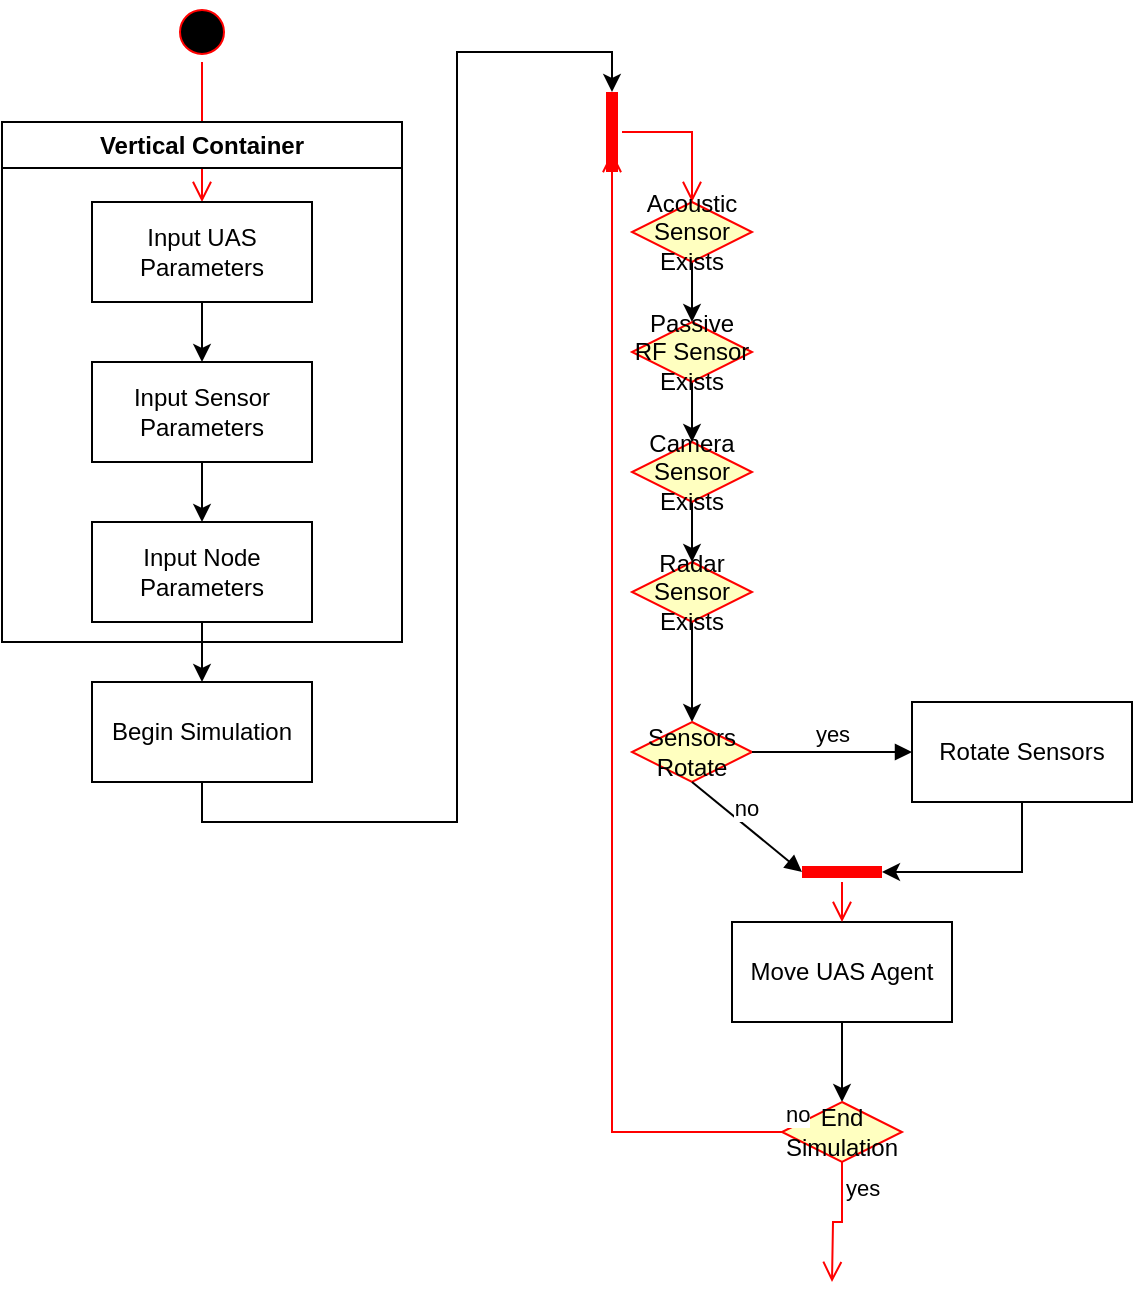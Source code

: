 <mxfile version="24.6.4" type="github">
  <diagram name="Page-1" id="L44xJOwaPrE3bIe5Eiis">
    <mxGraphModel dx="746" dy="458" grid="1" gridSize="10" guides="1" tooltips="1" connect="1" arrows="1" fold="1" page="1" pageScale="1" pageWidth="850" pageHeight="1100" math="0" shadow="0">
      <root>
        <mxCell id="0" />
        <mxCell id="1" parent="0" />
        <mxCell id="Ei4I9Hg9-e1iZ-SWn0L6-1" value="" style="ellipse;html=1;shape=startState;fillColor=#000000;strokeColor=#ff0000;" vertex="1" parent="1">
          <mxGeometry x="140" y="30" width="30" height="30" as="geometry" />
        </mxCell>
        <mxCell id="Ei4I9Hg9-e1iZ-SWn0L6-2" value="" style="edgeStyle=orthogonalEdgeStyle;html=1;verticalAlign=bottom;endArrow=open;endSize=8;strokeColor=#ff0000;rounded=0;" edge="1" source="Ei4I9Hg9-e1iZ-SWn0L6-1" parent="1">
          <mxGeometry relative="1" as="geometry">
            <mxPoint x="155" y="130" as="targetPoint" />
          </mxGeometry>
        </mxCell>
        <mxCell id="Ei4I9Hg9-e1iZ-SWn0L6-7" style="edgeStyle=orthogonalEdgeStyle;rounded=0;orthogonalLoop=1;jettySize=auto;html=1;exitX=0.5;exitY=1;exitDx=0;exitDy=0;entryX=0.5;entryY=0;entryDx=0;entryDy=0;" edge="1" parent="1" source="Ei4I9Hg9-e1iZ-SWn0L6-3" target="Ei4I9Hg9-e1iZ-SWn0L6-4">
          <mxGeometry relative="1" as="geometry" />
        </mxCell>
        <mxCell id="Ei4I9Hg9-e1iZ-SWn0L6-3" value="Input UAS Parameters" style="html=1;whiteSpace=wrap;" vertex="1" parent="1">
          <mxGeometry x="100" y="130" width="110" height="50" as="geometry" />
        </mxCell>
        <mxCell id="Ei4I9Hg9-e1iZ-SWn0L6-8" style="edgeStyle=orthogonalEdgeStyle;rounded=0;orthogonalLoop=1;jettySize=auto;html=1;exitX=0.5;exitY=1;exitDx=0;exitDy=0;entryX=0.5;entryY=0;entryDx=0;entryDy=0;" edge="1" parent="1" source="Ei4I9Hg9-e1iZ-SWn0L6-4" target="Ei4I9Hg9-e1iZ-SWn0L6-5">
          <mxGeometry relative="1" as="geometry" />
        </mxCell>
        <mxCell id="Ei4I9Hg9-e1iZ-SWn0L6-4" value="Input Sensor Parameters" style="html=1;whiteSpace=wrap;" vertex="1" parent="1">
          <mxGeometry x="100" y="210" width="110" height="50" as="geometry" />
        </mxCell>
        <mxCell id="Ei4I9Hg9-e1iZ-SWn0L6-9" style="edgeStyle=orthogonalEdgeStyle;rounded=0;orthogonalLoop=1;jettySize=auto;html=1;exitX=0.5;exitY=1;exitDx=0;exitDy=0;entryX=0.5;entryY=0;entryDx=0;entryDy=0;" edge="1" parent="1" source="Ei4I9Hg9-e1iZ-SWn0L6-5" target="Ei4I9Hg9-e1iZ-SWn0L6-6">
          <mxGeometry relative="1" as="geometry" />
        </mxCell>
        <mxCell id="Ei4I9Hg9-e1iZ-SWn0L6-5" value="Input Node Parameters" style="html=1;whiteSpace=wrap;" vertex="1" parent="1">
          <mxGeometry x="100" y="290" width="110" height="50" as="geometry" />
        </mxCell>
        <mxCell id="Ei4I9Hg9-e1iZ-SWn0L6-35" style="edgeStyle=orthogonalEdgeStyle;rounded=0;orthogonalLoop=1;jettySize=auto;html=1;exitX=0.5;exitY=1;exitDx=0;exitDy=0;entryX=1;entryY=0.5;entryDx=0;entryDy=0;entryPerimeter=0;" edge="1" parent="1" source="Ei4I9Hg9-e1iZ-SWn0L6-6" target="Ei4I9Hg9-e1iZ-SWn0L6-11">
          <mxGeometry relative="1" as="geometry">
            <mxPoint x="320" y="142" as="targetPoint" />
          </mxGeometry>
        </mxCell>
        <mxCell id="Ei4I9Hg9-e1iZ-SWn0L6-6" value="Begin Simulation" style="html=1;whiteSpace=wrap;" vertex="1" parent="1">
          <mxGeometry x="100" y="370" width="110" height="50" as="geometry" />
        </mxCell>
        <mxCell id="Ei4I9Hg9-e1iZ-SWn0L6-10" value="Vertical Container" style="swimlane;whiteSpace=wrap;html=1;" vertex="1" parent="1">
          <mxGeometry x="55" y="90" width="200" height="260" as="geometry">
            <mxRectangle x="55" y="90" width="140" height="30" as="alternateBounds" />
          </mxGeometry>
        </mxCell>
        <mxCell id="Ei4I9Hg9-e1iZ-SWn0L6-11" value="" style="shape=line;html=1;strokeWidth=6;strokeColor=#ff0000;rotation=-90;" vertex="1" parent="1">
          <mxGeometry x="340" y="90" width="40" height="10" as="geometry" />
        </mxCell>
        <mxCell id="Ei4I9Hg9-e1iZ-SWn0L6-12" value="" style="edgeStyle=orthogonalEdgeStyle;html=1;verticalAlign=bottom;endArrow=open;endSize=8;strokeColor=#ff0000;rounded=0;" edge="1" source="Ei4I9Hg9-e1iZ-SWn0L6-11" parent="1" target="Ei4I9Hg9-e1iZ-SWn0L6-13">
          <mxGeometry relative="1" as="geometry">
            <mxPoint x="390" y="130" as="targetPoint" />
          </mxGeometry>
        </mxCell>
        <mxCell id="Ei4I9Hg9-e1iZ-SWn0L6-17" style="edgeStyle=orthogonalEdgeStyle;rounded=0;orthogonalLoop=1;jettySize=auto;html=1;exitX=0.5;exitY=1;exitDx=0;exitDy=0;entryX=0.5;entryY=0;entryDx=0;entryDy=0;" edge="1" parent="1" source="Ei4I9Hg9-e1iZ-SWn0L6-13" target="Ei4I9Hg9-e1iZ-SWn0L6-14">
          <mxGeometry relative="1" as="geometry" />
        </mxCell>
        <mxCell id="Ei4I9Hg9-e1iZ-SWn0L6-13" value="Acoustic Sensor Exists" style="rhombus;whiteSpace=wrap;html=1;fontColor=#000000;fillColor=#ffffc0;strokeColor=#ff0000;align=center;" vertex="1" parent="1">
          <mxGeometry x="370" y="130" width="60" height="30" as="geometry" />
        </mxCell>
        <mxCell id="Ei4I9Hg9-e1iZ-SWn0L6-18" style="edgeStyle=orthogonalEdgeStyle;rounded=0;orthogonalLoop=1;jettySize=auto;html=1;exitX=0.5;exitY=1;exitDx=0;exitDy=0;entryX=0.5;entryY=0;entryDx=0;entryDy=0;" edge="1" parent="1" source="Ei4I9Hg9-e1iZ-SWn0L6-14" target="Ei4I9Hg9-e1iZ-SWn0L6-15">
          <mxGeometry relative="1" as="geometry" />
        </mxCell>
        <mxCell id="Ei4I9Hg9-e1iZ-SWn0L6-14" value="Passive RF Sensor Exists" style="rhombus;whiteSpace=wrap;html=1;fontColor=#000000;fillColor=#ffffc0;strokeColor=#ff0000;align=center;" vertex="1" parent="1">
          <mxGeometry x="370" y="190" width="60" height="30" as="geometry" />
        </mxCell>
        <mxCell id="Ei4I9Hg9-e1iZ-SWn0L6-19" style="edgeStyle=orthogonalEdgeStyle;rounded=0;orthogonalLoop=1;jettySize=auto;html=1;exitX=0.5;exitY=1;exitDx=0;exitDy=0;entryX=0.5;entryY=0;entryDx=0;entryDy=0;" edge="1" parent="1" source="Ei4I9Hg9-e1iZ-SWn0L6-15" target="Ei4I9Hg9-e1iZ-SWn0L6-16">
          <mxGeometry relative="1" as="geometry" />
        </mxCell>
        <mxCell id="Ei4I9Hg9-e1iZ-SWn0L6-15" value="Camera Sensor Exists" style="rhombus;whiteSpace=wrap;html=1;fontColor=#000000;fillColor=#ffffc0;strokeColor=#ff0000;align=center;" vertex="1" parent="1">
          <mxGeometry x="370" y="250" width="60" height="30" as="geometry" />
        </mxCell>
        <mxCell id="Ei4I9Hg9-e1iZ-SWn0L6-21" style="edgeStyle=orthogonalEdgeStyle;rounded=0;orthogonalLoop=1;jettySize=auto;html=1;exitX=0.5;exitY=1;exitDx=0;exitDy=0;entryX=0.5;entryY=0;entryDx=0;entryDy=0;" edge="1" parent="1" source="Ei4I9Hg9-e1iZ-SWn0L6-16" target="Ei4I9Hg9-e1iZ-SWn0L6-20">
          <mxGeometry relative="1" as="geometry" />
        </mxCell>
        <mxCell id="Ei4I9Hg9-e1iZ-SWn0L6-16" value="Radar Sensor Exists" style="rhombus;whiteSpace=wrap;html=1;fontColor=#000000;fillColor=#ffffc0;strokeColor=#ff0000;align=center;" vertex="1" parent="1">
          <mxGeometry x="370" y="310" width="60" height="30" as="geometry" />
        </mxCell>
        <mxCell id="Ei4I9Hg9-e1iZ-SWn0L6-20" value="Sensors Rotate" style="rhombus;whiteSpace=wrap;html=1;fontColor=#000000;fillColor=#ffffc0;strokeColor=#ff0000;align=center;" vertex="1" parent="1">
          <mxGeometry x="370" y="390" width="60" height="30" as="geometry" />
        </mxCell>
        <mxCell id="Ei4I9Hg9-e1iZ-SWn0L6-22" value="Rotate Sensors" style="html=1;whiteSpace=wrap;" vertex="1" parent="1">
          <mxGeometry x="510" y="380" width="110" height="50" as="geometry" />
        </mxCell>
        <mxCell id="Ei4I9Hg9-e1iZ-SWn0L6-30" style="edgeStyle=orthogonalEdgeStyle;rounded=0;orthogonalLoop=1;jettySize=auto;html=1;exitX=0.5;exitY=1;exitDx=0;exitDy=0;entryX=0.5;entryY=0;entryDx=0;entryDy=0;" edge="1" parent="1" source="Ei4I9Hg9-e1iZ-SWn0L6-23" target="Ei4I9Hg9-e1iZ-SWn0L6-27">
          <mxGeometry relative="1" as="geometry" />
        </mxCell>
        <mxCell id="Ei4I9Hg9-e1iZ-SWn0L6-23" value="Move UAS Agent" style="html=1;whiteSpace=wrap;" vertex="1" parent="1">
          <mxGeometry x="420" y="490" width="110" height="50" as="geometry" />
        </mxCell>
        <mxCell id="Ei4I9Hg9-e1iZ-SWn0L6-24" value="" style="shape=line;html=1;strokeWidth=6;strokeColor=#ff0000;" vertex="1" parent="1">
          <mxGeometry x="455" y="460" width="40" height="10" as="geometry" />
        </mxCell>
        <mxCell id="Ei4I9Hg9-e1iZ-SWn0L6-25" value="" style="edgeStyle=orthogonalEdgeStyle;html=1;verticalAlign=bottom;endArrow=open;endSize=8;strokeColor=#ff0000;rounded=0;entryX=0.5;entryY=0;entryDx=0;entryDy=0;" edge="1" source="Ei4I9Hg9-e1iZ-SWn0L6-24" parent="1" target="Ei4I9Hg9-e1iZ-SWn0L6-23">
          <mxGeometry relative="1" as="geometry">
            <mxPoint x="645" y="540" as="targetPoint" />
          </mxGeometry>
        </mxCell>
        <mxCell id="Ei4I9Hg9-e1iZ-SWn0L6-27" value="End Simulation" style="rhombus;whiteSpace=wrap;html=1;fontColor=#000000;fillColor=#ffffc0;strokeColor=#ff0000;" vertex="1" parent="1">
          <mxGeometry x="445" y="580" width="60" height="30" as="geometry" />
        </mxCell>
        <mxCell id="Ei4I9Hg9-e1iZ-SWn0L6-28" value="no" style="edgeStyle=orthogonalEdgeStyle;html=1;align=left;verticalAlign=bottom;endArrow=open;endSize=8;strokeColor=#ff0000;rounded=0;entryX=0.25;entryY=0.5;entryDx=0;entryDy=0;entryPerimeter=0;" edge="1" source="Ei4I9Hg9-e1iZ-SWn0L6-27" parent="1" target="Ei4I9Hg9-e1iZ-SWn0L6-11">
          <mxGeometry x="-1" relative="1" as="geometry">
            <mxPoint x="320" y="90" as="targetPoint" />
          </mxGeometry>
        </mxCell>
        <mxCell id="Ei4I9Hg9-e1iZ-SWn0L6-29" value="yes" style="edgeStyle=orthogonalEdgeStyle;html=1;align=left;verticalAlign=top;endArrow=open;endSize=8;strokeColor=#ff0000;rounded=0;" edge="1" source="Ei4I9Hg9-e1iZ-SWn0L6-27" parent="1">
          <mxGeometry x="-1" relative="1" as="geometry">
            <mxPoint x="470" y="670" as="targetPoint" />
          </mxGeometry>
        </mxCell>
        <mxCell id="Ei4I9Hg9-e1iZ-SWn0L6-32" value="no" style="html=1;verticalAlign=bottom;endArrow=block;curved=0;rounded=0;exitX=0.5;exitY=1;exitDx=0;exitDy=0;entryX=0;entryY=0.5;entryDx=0;entryDy=0;entryPerimeter=0;" edge="1" parent="1" source="Ei4I9Hg9-e1iZ-SWn0L6-20" target="Ei4I9Hg9-e1iZ-SWn0L6-24">
          <mxGeometry width="80" relative="1" as="geometry">
            <mxPoint x="340" y="320" as="sourcePoint" />
            <mxPoint x="420" y="320" as="targetPoint" />
          </mxGeometry>
        </mxCell>
        <mxCell id="Ei4I9Hg9-e1iZ-SWn0L6-33" value="yes" style="html=1;verticalAlign=bottom;endArrow=block;curved=0;rounded=0;exitX=1;exitY=0.5;exitDx=0;exitDy=0;" edge="1" parent="1" source="Ei4I9Hg9-e1iZ-SWn0L6-20">
          <mxGeometry width="80" relative="1" as="geometry">
            <mxPoint x="435" y="404.5" as="sourcePoint" />
            <mxPoint x="510" y="405" as="targetPoint" />
            <mxPoint as="offset" />
          </mxGeometry>
        </mxCell>
        <mxCell id="Ei4I9Hg9-e1iZ-SWn0L6-34" style="edgeStyle=orthogonalEdgeStyle;rounded=0;orthogonalLoop=1;jettySize=auto;html=1;exitX=0.5;exitY=1;exitDx=0;exitDy=0;entryX=1;entryY=0.5;entryDx=0;entryDy=0;entryPerimeter=0;" edge="1" parent="1" source="Ei4I9Hg9-e1iZ-SWn0L6-22" target="Ei4I9Hg9-e1iZ-SWn0L6-24">
          <mxGeometry relative="1" as="geometry" />
        </mxCell>
      </root>
    </mxGraphModel>
  </diagram>
</mxfile>
